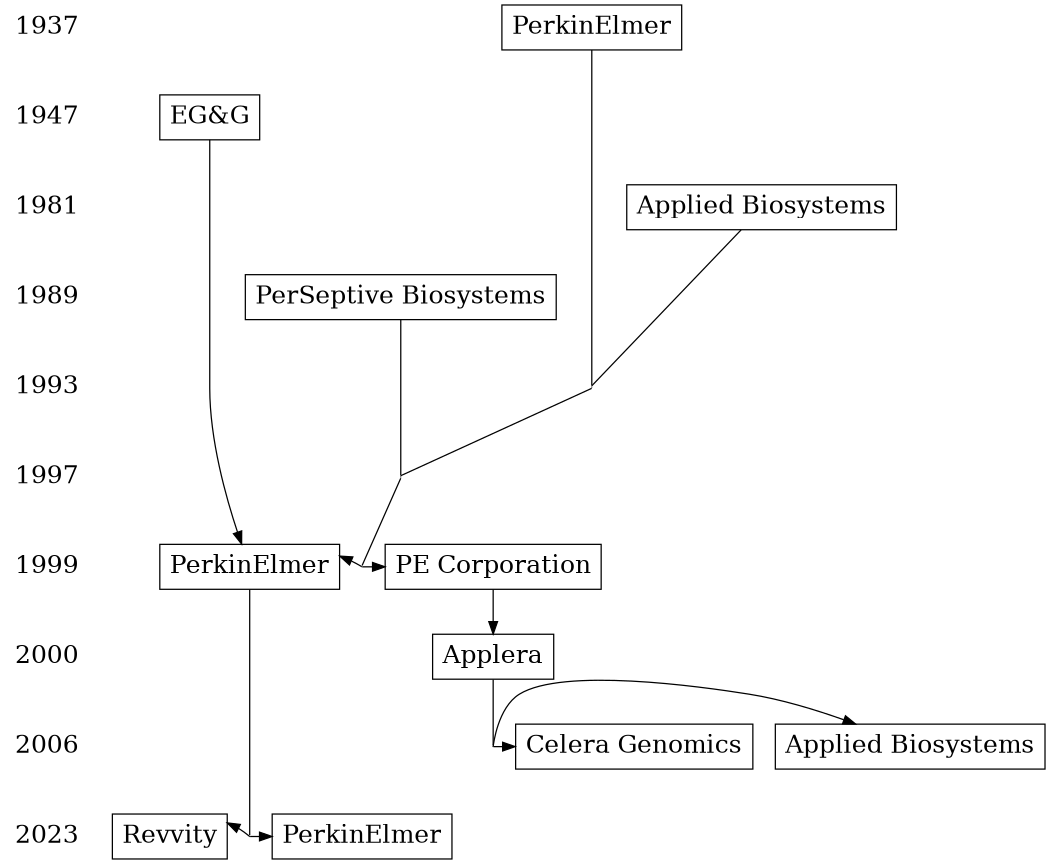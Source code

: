 digraph pki {
    size="7,8";
    // rankdir=LR; // TODO: Can't get vertical ordering of split nodes to work

    // timeline    
    node [fontsize=20, shape = plaintext];
    1937 -> 1947 -> 1981 -> 1989 -> 1993 -> 1997 -> 1999 -> 2000 -> 2006 -> 2023 [style=invis, weight=10];

    node [fontsize=20, shape = box];
    a[label="PerkinElmer"]
    b[label="EG&G"]
    c[label="PerkinElmer"]
    d[label="PE Corporation"]
    e[label="Revvity"]
    f[label="PerkinElmer"]
    g[label="Applied Biosystems"]
    h[label="Applera"]
    i[label="Applied Biosystems"]
    j[label="Celera Genomics"]
    k[label="PerSeptive Biosystems"]
    
    // Create in 1937
    { rank=same; 1937 a }

    // Create in 1947    
    { rank=same; 1947 b; }
    
    // Create in 1981
    { rank=same; 1981 g; }
    
    // Create in 1989
    { rank=same; 1989 k; }

    // Merge in 1993
    { rank=same; 1993 gi; }
    gi[shape = point, height = 0]
    g -> gi[dir=none];
    a -> gi[dir=none];
    
    // Merge in 1997
    { rank=same; 1997 ki; }
    ki[shape = point, height = 0]
    k -> ki[dir=none];
    gi -> ki[dir=none];

    // Split in 1999
    // TODO: force split edges horizontal   
    { rank=same; 1999 c -> cdi -> d [style=invis] }
    cdi[shape = point, height = 0]
    ki -> cdi[dir=none];
    cdi -> c;
    cdi -> d;
    
    // Merge in 1999
    b -> c;
    
    // Rename in 2000
    { rank=same; 2000 h; }
    d -> h;
    
    // Split in 2006
    // TODO: why isn't iji in the middle for this split?
    { rank=same; 2006 i -> iji -> j [style=invis] }
    iji[shape = point, height = 0]
    h -> iji[dir=none];
    iji -> i;
    iji -> j;
    
    // Split in 2023
    // TODO: force split edges horizontal   
    { rank=same; 2023 -> e -> efi -> f [style=invis] }
    efi[shape = point, height = 0]
    c -> efi[dir=none];
    efi -> e;
    efi -> f;

    edge [style=invis];
}

